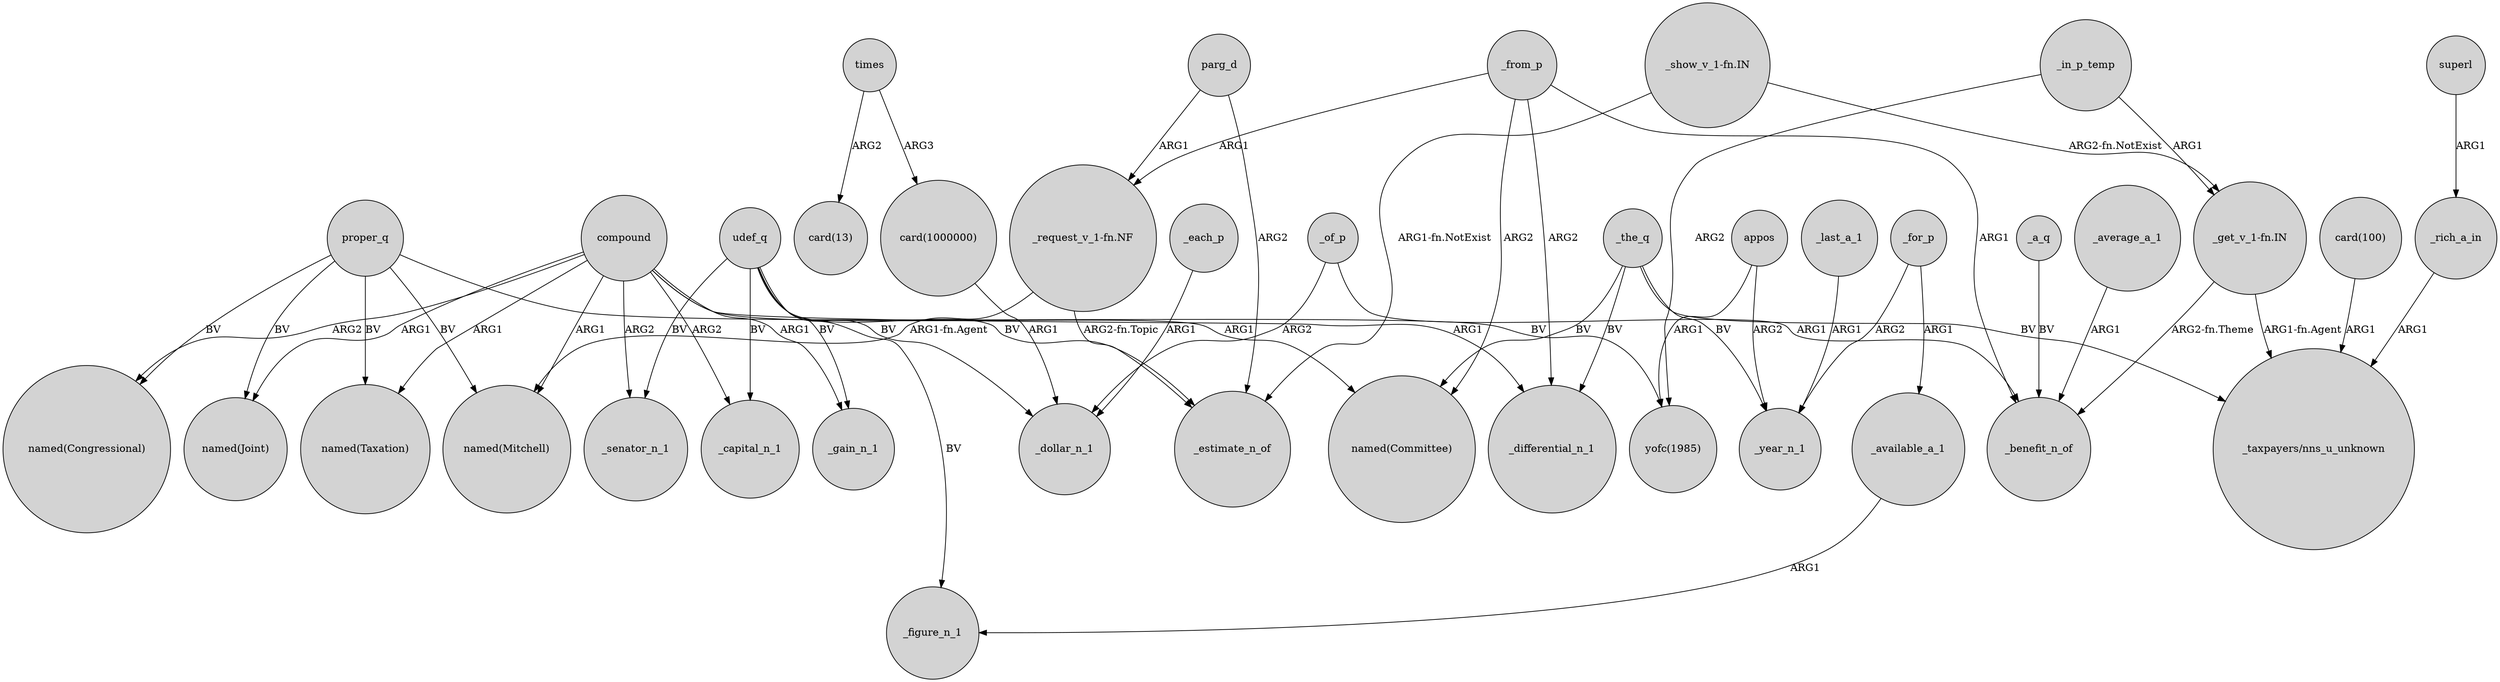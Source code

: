 digraph {
	node [shape=circle style=filled]
	proper_q -> "named(Joint)" [label=BV]
	parg_d -> "_request_v_1-fn.NF" [label=ARG1]
	"card(1000000)" -> _dollar_n_1 [label=ARG1]
	compound -> "named(Joint)" [label=ARG1]
	udef_q -> _senator_n_1 [label=BV]
	_the_q -> "_taxpayers/nns_u_unknown" [label=BV]
	_from_p -> _benefit_n_of [label=ARG1]
	compound -> _capital_n_1 [label=ARG2]
	_for_p -> _year_n_1 [label=ARG2]
	udef_q -> _gain_n_1 [label=BV]
	"_get_v_1-fn.IN" -> "_taxpayers/nns_u_unknown" [label="ARG1-fn.Agent"]
	_from_p -> "named(Committee)" [label=ARG2]
	_a_q -> _benefit_n_of [label=BV]
	_the_q -> _differential_n_1 [label=BV]
	appos -> "yofc(1985)" [label=ARG1]
	_rich_a_in -> "_taxpayers/nns_u_unknown" [label=ARG1]
	compound -> _differential_n_1 [label=ARG1]
	parg_d -> _estimate_n_of [label=ARG2]
	_from_p -> _differential_n_1 [label=ARG2]
	proper_q -> "named(Taxation)" [label=BV]
	"_get_v_1-fn.IN" -> _benefit_n_of [label="ARG2-fn.Theme"]
	appos -> _year_n_1 [label=ARG2]
	compound -> "named(Mitchell)" [label=ARG1]
	_available_a_1 -> _figure_n_1 [label=ARG1]
	_of_p -> _benefit_n_of [label=ARG1]
	"card(100)" -> "_taxpayers/nns_u_unknown" [label=ARG1]
	proper_q -> "named(Congressional)" [label=BV]
	udef_q -> _estimate_n_of [label=BV]
	times -> "card(1000000)" [label=ARG3]
	times -> "card(13)" [label=ARG2]
	_average_a_1 -> _benefit_n_of [label=ARG1]
	compound -> _senator_n_1 [label=ARG2]
	_from_p -> "_request_v_1-fn.NF" [label=ARG1]
	_last_a_1 -> _year_n_1 [label=ARG1]
	"_request_v_1-fn.NF" -> "named(Mitchell)" [label="ARG1-fn.Agent"]
	_in_p_temp -> "yofc(1985)" [label=ARG2]
	_the_q -> _year_n_1 [label=BV]
	compound -> "named(Committee)" [label=ARG1]
	proper_q -> "named(Mitchell)" [label=BV]
	udef_q -> _figure_n_1 [label=BV]
	"_show_v_1-fn.IN" -> _estimate_n_of [label="ARG1-fn.NotExist"]
	compound -> "named(Taxation)" [label=ARG1]
	compound -> _gain_n_1 [label=ARG1]
	proper_q -> "yofc(1985)" [label=BV]
	superl -> _rich_a_in [label=ARG1]
	_each_p -> _dollar_n_1 [label=ARG1]
	_of_p -> _dollar_n_1 [label=ARG2]
	_the_q -> "named(Committee)" [label=BV]
	"_show_v_1-fn.IN" -> "_get_v_1-fn.IN" [label="ARG2-fn.NotExist"]
	compound -> "named(Congressional)" [label=ARG2]
	"_request_v_1-fn.NF" -> _estimate_n_of [label="ARG2-fn.Topic"]
	_for_p -> _available_a_1 [label=ARG1]
	udef_q -> _dollar_n_1 [label=BV]
	udef_q -> _capital_n_1 [label=BV]
	_in_p_temp -> "_get_v_1-fn.IN" [label=ARG1]
}
